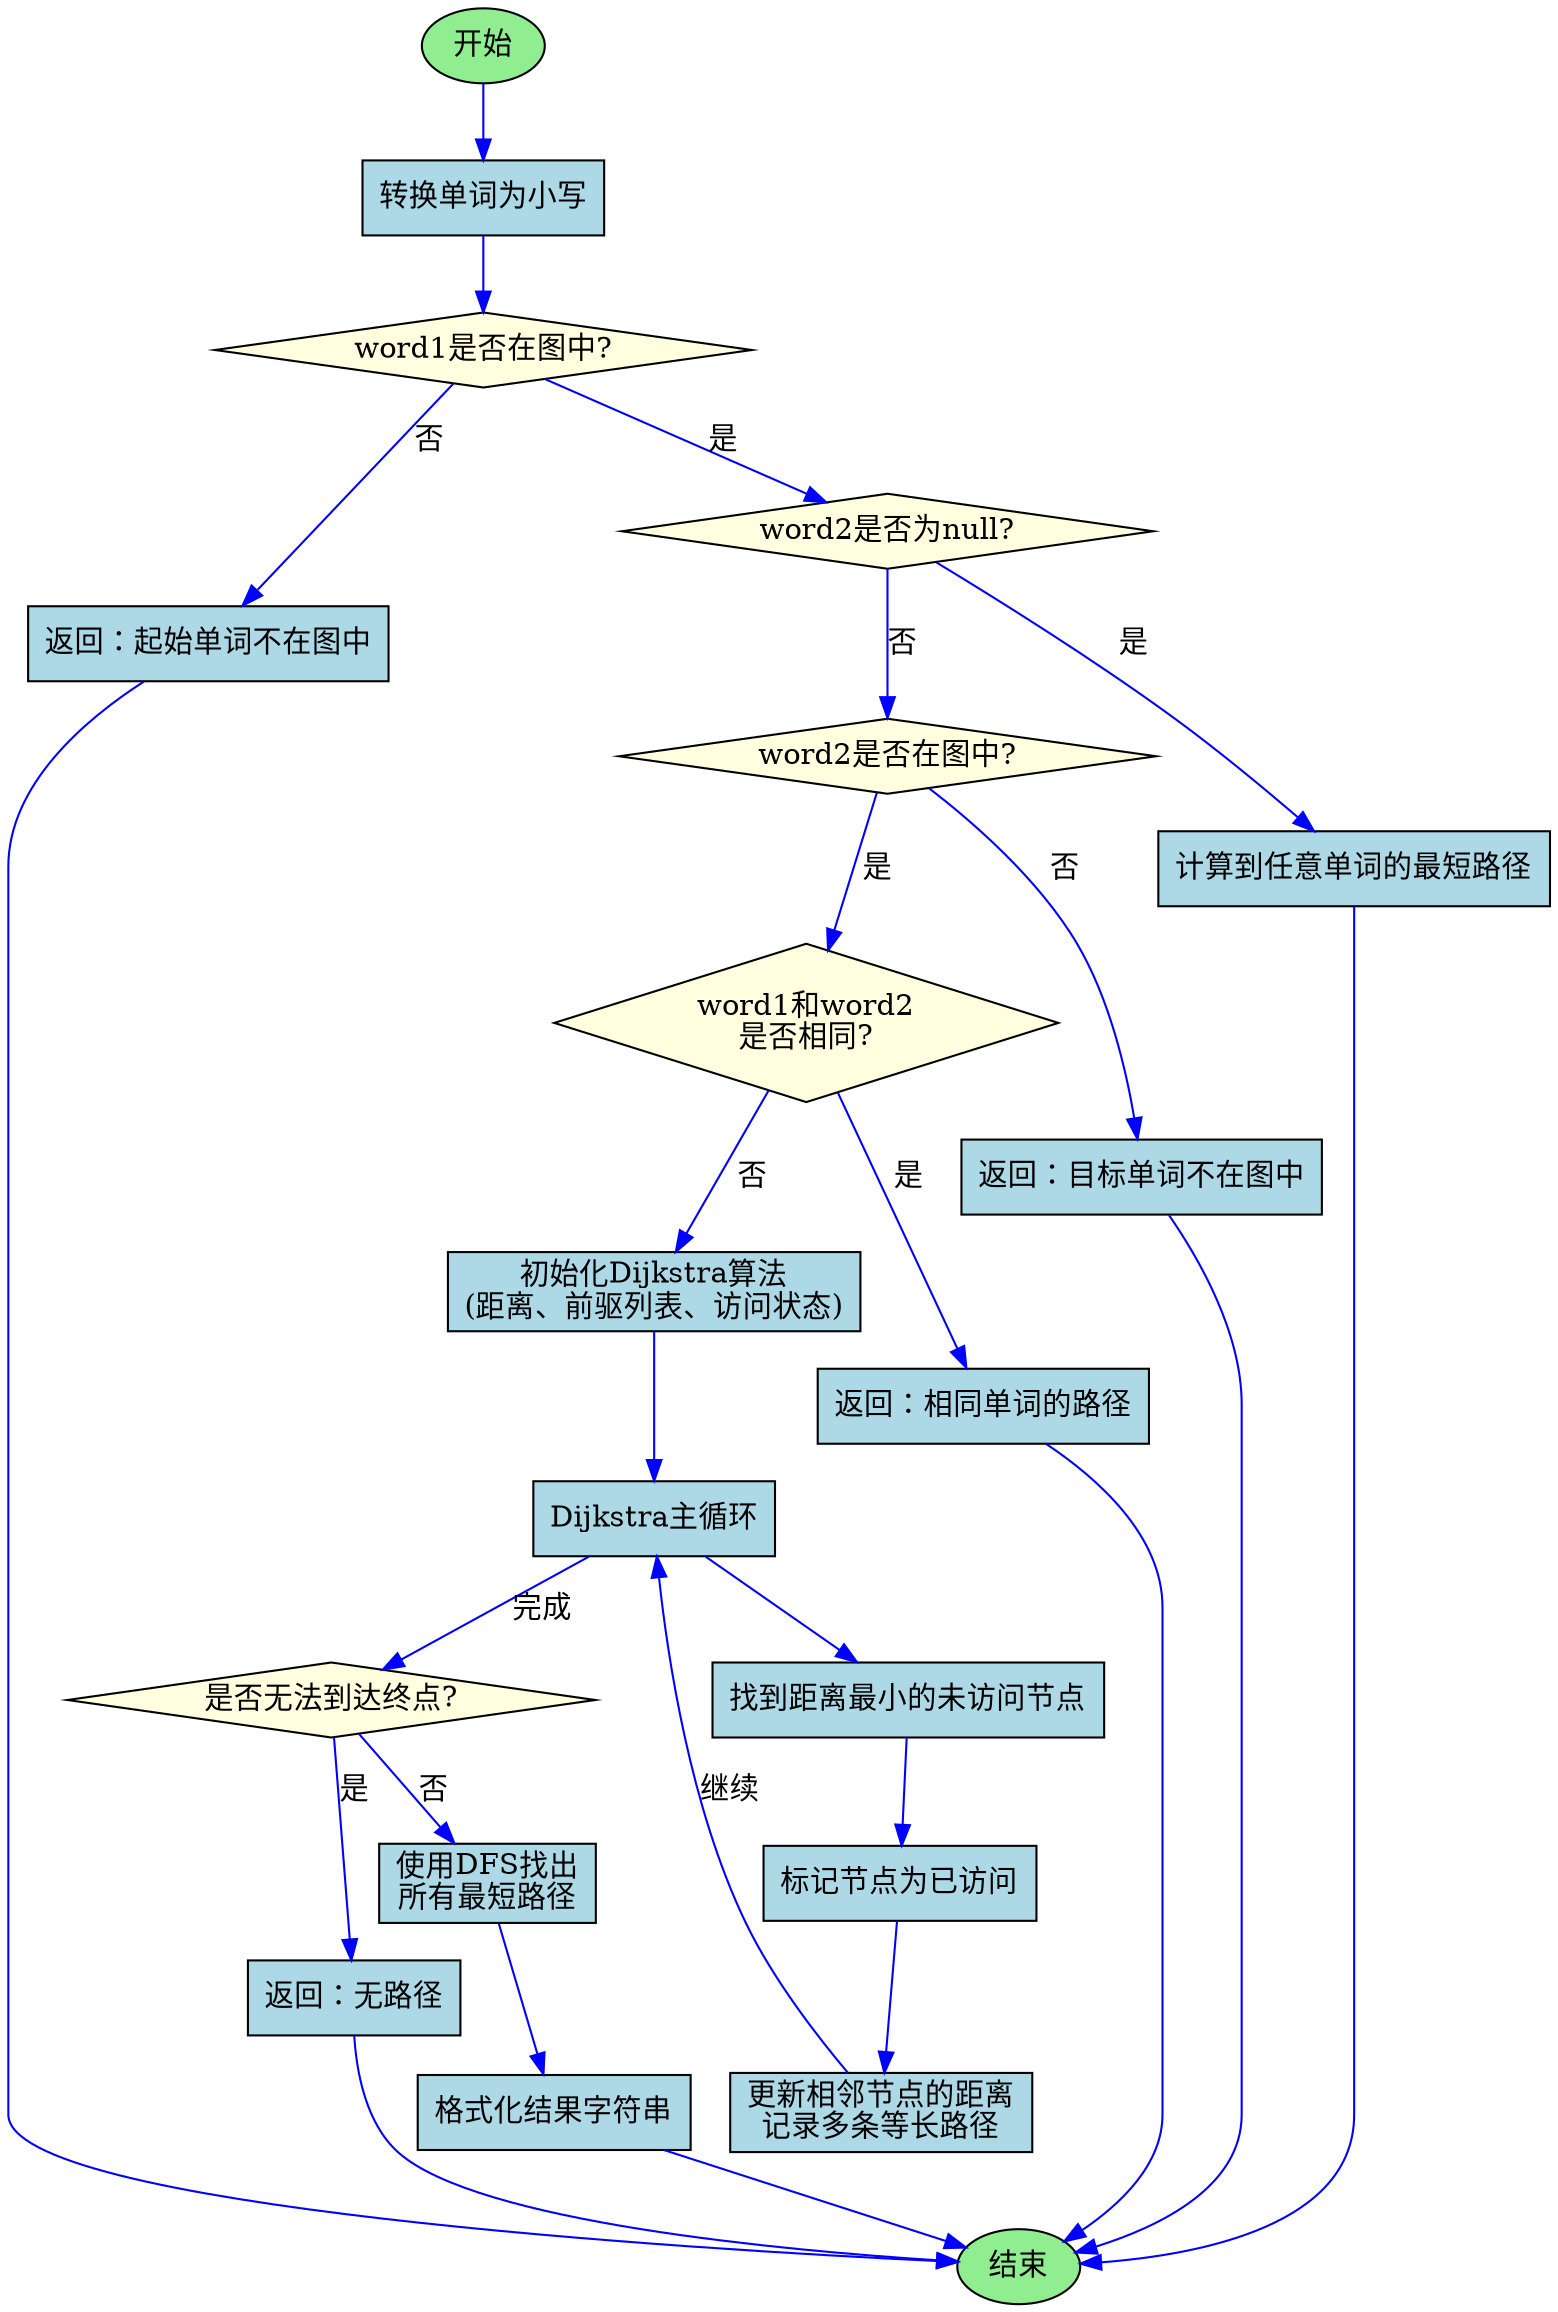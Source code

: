 digraph ShortestPath {
    node [shape=box, style=filled, fillcolor=lightblue];
    edge [color=blue];
    rankdir=TB;

    start [shape=oval, fillcolor=lightgreen, label="开始"];
    convertCase [label="转换单词为小写"];
    checkWord1 [shape=diamond, fillcolor=lightyellow, label="word1是否在图中?"];
    errorWord1 [label="返回：起始单词不在图中"];
    checkWord2Null [shape=diamond, fillcolor=lightyellow, label="word2是否为null?"];
    calcToAny [label="计算到任意单词的最短路径"];
    checkWord2 [shape=diamond, fillcolor=lightyellow, label="word2是否在图中?"];
    errorWord2 [label="返回：目标单词不在图中"];
    checkSame [shape=diamond, fillcolor=lightyellow, label="word1和word2\n是否相同?"];
    returnSame [label="返回：相同单词的路径"];
    initDijkstra [label="初始化Dijkstra算法\n(距离、前驱列表、访问状态)"];
    dijkstraLoop [label="Dijkstra主循环"];
    findMinNode [label="找到距离最小的未访问节点"];
    markVisited [label="标记节点为已访问"];
    updateNeighbors [label="更新相邻节点的距离\n记录多条等长路径"];
    checkNoPath [shape=diamond, fillcolor=lightyellow, label="是否无法到达终点?"];
    returnNoPath [label="返回：无路径"];
    findAllPaths [label="使用DFS找出\n所有最短路径"];
    formatResult [label="格式化结果字符串"];
    end [shape=oval, fillcolor=lightgreen, label="结束"];
    start -> convertCase;
    convertCase -> checkWord1;
    checkWord1 -> errorWord1 [label="否"];
    checkWord1 -> checkWord2Null [label="是"];
    checkWord2Null -> calcToAny [label="是"];
    checkWord2Null -> checkWord2 [label="否"];
    checkWord2 -> errorWord2 [label="否"];
    checkWord2 -> checkSame [label="是"];
    checkSame -> returnSame [label="是"];
    checkSame -> initDijkstra [label="否"];
    initDijkstra -> dijkstraLoop;
    dijkstraLoop -> findMinNode;
    findMinNode -> markVisited;
    markVisited -> updateNeighbors;
    updateNeighbors -> dijkstraLoop [label="继续"];
    dijkstraLoop -> checkNoPath [label="完成"];
    checkNoPath -> returnNoPath [label="是"];
    checkNoPath -> findAllPaths [label="否"];
    findAllPaths -> formatResult;
    formatResult -> end;
    errorWord1 -> end;
    errorWord2 -> end;
    returnSame -> end;
    returnNoPath -> end;
    calcToAny -> end;
}
